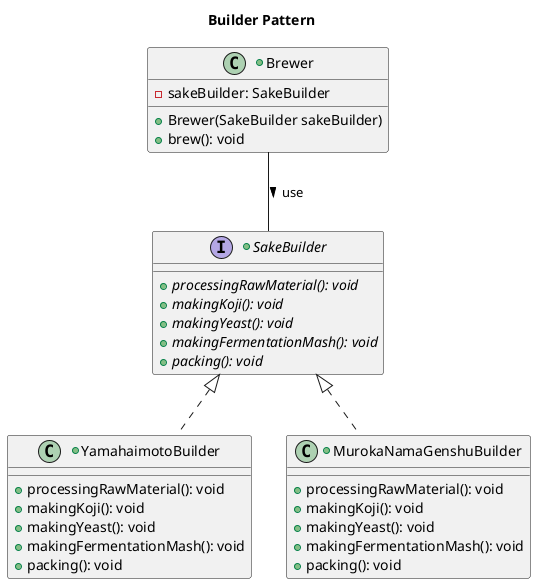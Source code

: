 @startuml
title Builder Pattern

Brewer -- SakeBuilder :> use

+class Brewer{
    - sakeBuilder: SakeBuilder
    + Brewer(SakeBuilder sakeBuilder)
    + brew(): void
}

+interface SakeBuilder{
    +{abstract}processingRawMaterial(): void
    +{abstract}makingKoji(): void
    +{abstract}makingYeast(): void
    +{abstract}makingFermentationMash(): void
    +{abstract}packing(): void
}

+class YamahaimotoBuilder implements SakeBuilder{
    +processingRawMaterial(): void
    +makingKoji(): void
    +makingYeast(): void
    +makingFermentationMash(): void
    +packing(): void
}

+class MurokaNamaGenshuBuilder implements SakeBuilder{
    +processingRawMaterial(): void
    +makingKoji(): void
    +makingYeast(): void
    +makingFermentationMash(): void
    +packing(): void
}
@enduml